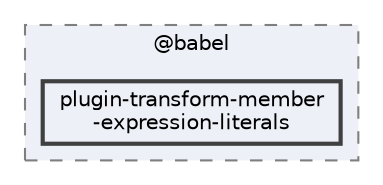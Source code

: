 digraph "pkiclassroomrescheduler/src/main/frontend/node_modules/@babel/plugin-transform-member-expression-literals"
{
 // LATEX_PDF_SIZE
  bgcolor="transparent";
  edge [fontname=Helvetica,fontsize=10,labelfontname=Helvetica,labelfontsize=10];
  node [fontname=Helvetica,fontsize=10,shape=box,height=0.2,width=0.4];
  compound=true
  subgraph clusterdir_bc8070c8b402176472541bb6f0cba6df {
    graph [ bgcolor="#edf0f7", pencolor="grey50", label="@babel", fontname=Helvetica,fontsize=10 style="filled,dashed", URL="dir_bc8070c8b402176472541bb6f0cba6df.html",tooltip=""]
  dir_d59da3341d039db8fe9f4741e06c3b23 [label="plugin-transform-member\l-expression-literals", fillcolor="#edf0f7", color="grey25", style="filled,bold", URL="dir_d59da3341d039db8fe9f4741e06c3b23.html",tooltip=""];
  }
}
